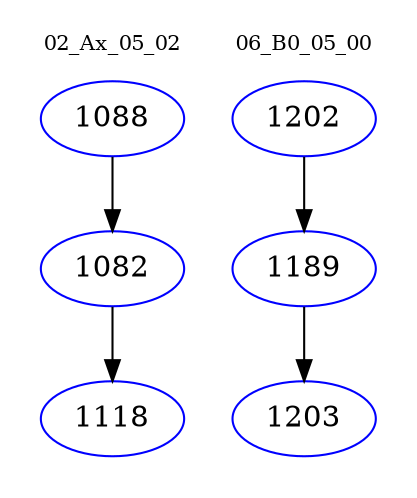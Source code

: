 digraph{
subgraph cluster_0 {
color = white
label = "02_Ax_05_02";
fontsize=10;
T0_1088 [label="1088", color="blue"]
T0_1088 -> T0_1082 [color="black"]
T0_1082 [label="1082", color="blue"]
T0_1082 -> T0_1118 [color="black"]
T0_1118 [label="1118", color="blue"]
}
subgraph cluster_1 {
color = white
label = "06_B0_05_00";
fontsize=10;
T1_1202 [label="1202", color="blue"]
T1_1202 -> T1_1189 [color="black"]
T1_1189 [label="1189", color="blue"]
T1_1189 -> T1_1203 [color="black"]
T1_1203 [label="1203", color="blue"]
}
}
